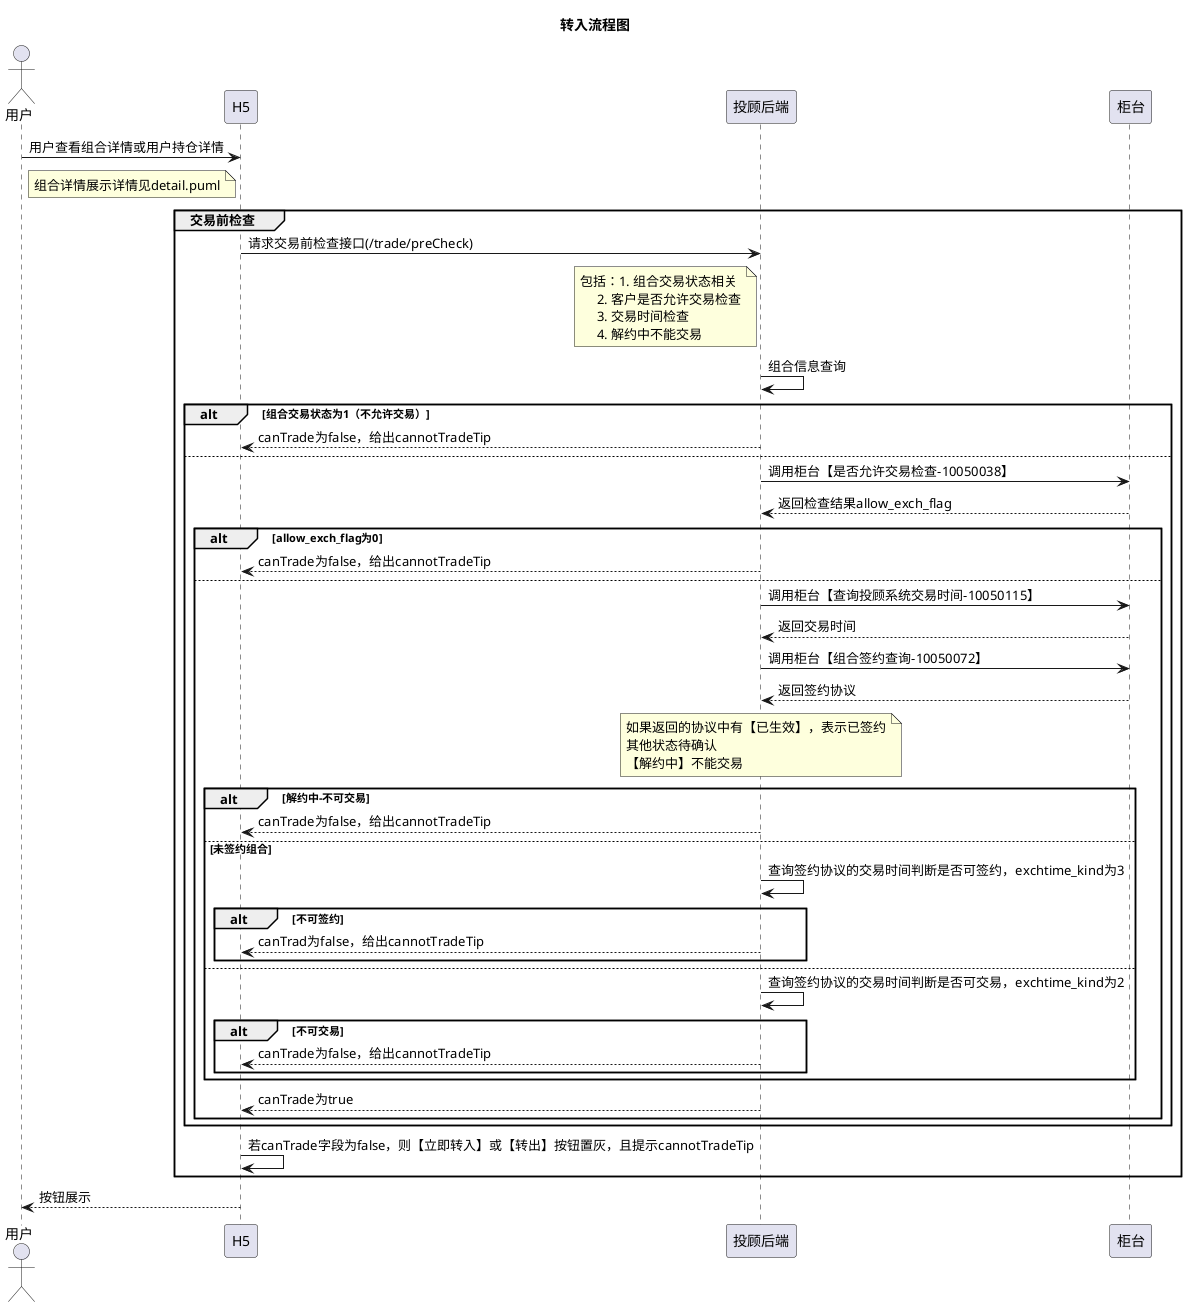 @startuml

title 转入流程图

actor 用户 as user
participant H5 as xf
participant 投顾后端 as tg
participant 柜台 as counter

user->xf: 用户查看组合详情或用户持仓详情
note left xf
组合详情展示详情见detail.puml
end note
group 交易前检查
    xf->tg: 请求交易前检查接口(/trade/preCheck)
        note left tg
            包括：1. 组合交易状态相关
                 2. 客户是否允许交易检查
                 3. 交易时间检查
                 4. 解约中不能交易
        end note
        tg->tg: 组合信息查询
        alt 组合交易状态为1（不允许交易）
                tg-->xf: canTrade为false，给出cannotTradeTip
        else
            tg->counter: 调用柜台【是否允许交易检查-10050038】
            counter-->tg: 返回检查结果allow_exch_flag
            alt allow_exch_flag为0
                tg-->xf: canTrade为false，给出cannotTradeTip
            else
                tg->counter: 调用柜台【查询投顾系统交易时间-10050115】
                counter-->tg: 返回交易时间
                tg->counter: 调用柜台【组合签约查询-10050072】
                counter-->tg: 返回签约协议
                note over tg
                    如果返回的协议中有【已生效】，表示已签约
                    其他状态待确认
                    【解约中】不能交易
                end note
                alt 解约中-不可交易
                    tg-->xf: canTrade为false，给出cannotTradeTip
                else 未签约组合
                    tg->tg: 查询签约协议的交易时间判断是否可签约，exchtime_kind为3
                    alt 不可签约
                        tg-->xf: canTrad为false，给出cannotTradeTip
                    end
                else
                    tg->tg: 查询签约协议的交易时间判断是否可交易，exchtime_kind为2
                    alt 不可交易
                        tg-->xf: canTrade为false，给出cannotTradeTip
                    end
                end
                tg-->xf: canTrade为true
            end
        end
        xf->xf: 若canTrade字段为false，则【立即转入】或【转出】按钮置灰，且提示cannotTradeTip
end
xf-->user: 按钮展示
@enduml